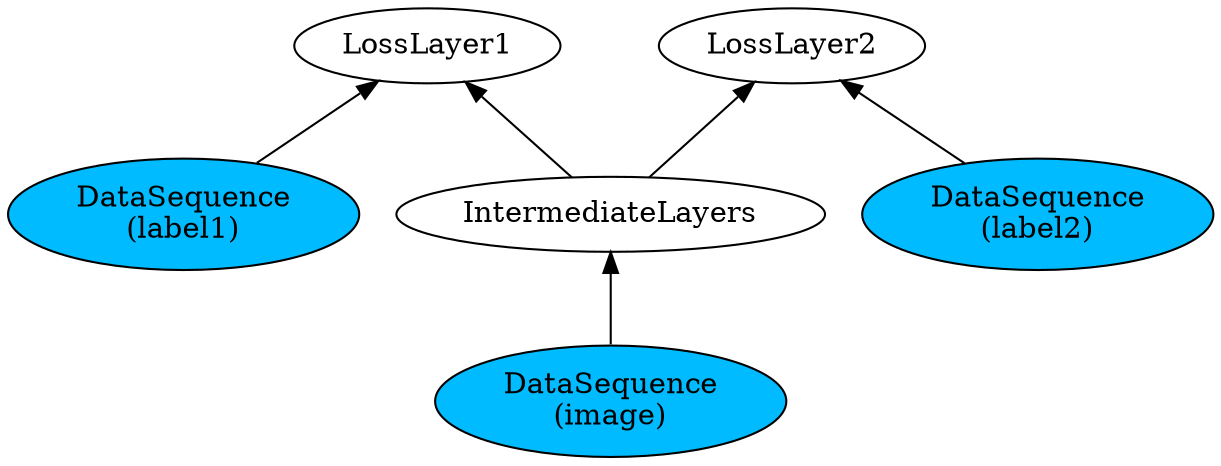 digraph Network {
    rankdir=BT;
    d1 [label="DataSequence\n(image)", style="filled", fillcolor="#00BBFF"];
    d2 [label="DataSequence\n(label1)", style="filled", fillcolor="#00BBFF"];
    d3 [label="DataSequence\n(label2)", style="filled", fillcolor="#00BBFF"];
    d1 -> IntermediateLayers;
    IntermediateLayers -> LossLayer1;
    IntermediateLayers -> LossLayer2;
    d2 -> LossLayer1;
    d3 -> LossLayer2;
}
